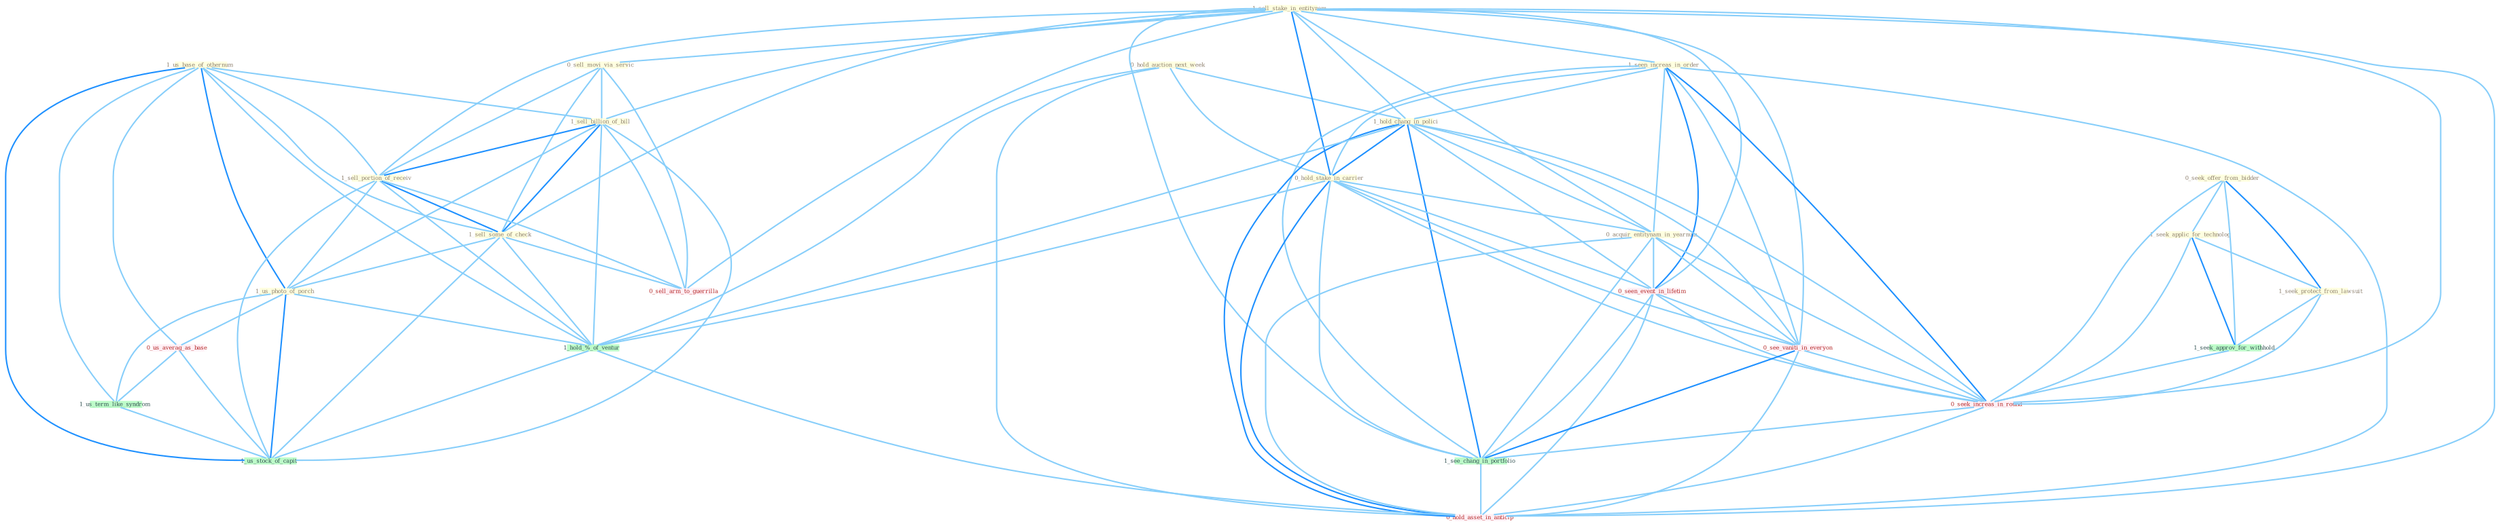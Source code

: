 Graph G{ 
    node
    [shape=polygon,style=filled,width=.5,height=.06,color="#BDFCC9",fixedsize=true,fontsize=4,
    fontcolor="#2f4f4f"];
    {node
    [color="#ffffe0", fontcolor="#8b7d6b"] "1_us_base_of_othernum " "0_hold_auction_next_week " "0_seek_offer_from_bidder " "1_sell_stake_in_entitynam " "1_seen_increas_in_order " "1_hold_chang_in_polici " "0_sell_movi_via_servic " "1_sell_billion_of_bill " "1_seek_applic_for_technolog " "1_sell_portion_of_receiv " "1_sell_some_of_check " "1_seek_protect_from_lawsuit " "1_us_photo_of_porch " "0_hold_stake_in_carrier " "0_acquir_entitynam_in_yearnum "}
{node [color="#fff0f5", fontcolor="#b22222"] "0_seen_event_in_lifetim " "0_us_averag_as_base " "0_see_vaniti_in_everyon " "0_sell_arm_to_guerrilla " "0_seek_increas_in_round " "0_hold_asset_in_anticip "}
edge [color="#B0E2FF"];

	"1_us_base_of_othernum " -- "1_sell_billion_of_bill " [w="1", color="#87cefa" ];
	"1_us_base_of_othernum " -- "1_sell_portion_of_receiv " [w="1", color="#87cefa" ];
	"1_us_base_of_othernum " -- "1_sell_some_of_check " [w="1", color="#87cefa" ];
	"1_us_base_of_othernum " -- "1_us_photo_of_porch " [w="2", color="#1e90ff" , len=0.8];
	"1_us_base_of_othernum " -- "0_us_averag_as_base " [w="1", color="#87cefa" ];
	"1_us_base_of_othernum " -- "1_us_term_like_syndrom " [w="1", color="#87cefa" ];
	"1_us_base_of_othernum " -- "1_hold_%_of_ventur " [w="1", color="#87cefa" ];
	"1_us_base_of_othernum " -- "1_us_stock_of_capit " [w="2", color="#1e90ff" , len=0.8];
	"0_hold_auction_next_week " -- "1_hold_chang_in_polici " [w="1", color="#87cefa" ];
	"0_hold_auction_next_week " -- "0_hold_stake_in_carrier " [w="1", color="#87cefa" ];
	"0_hold_auction_next_week " -- "1_hold_%_of_ventur " [w="1", color="#87cefa" ];
	"0_hold_auction_next_week " -- "0_hold_asset_in_anticip " [w="1", color="#87cefa" ];
	"0_seek_offer_from_bidder " -- "1_seek_applic_for_technolog " [w="1", color="#87cefa" ];
	"0_seek_offer_from_bidder " -- "1_seek_protect_from_lawsuit " [w="2", color="#1e90ff" , len=0.8];
	"0_seek_offer_from_bidder " -- "1_seek_approv_for_withhold " [w="1", color="#87cefa" ];
	"0_seek_offer_from_bidder " -- "0_seek_increas_in_round " [w="1", color="#87cefa" ];
	"1_sell_stake_in_entitynam " -- "1_seen_increas_in_order " [w="1", color="#87cefa" ];
	"1_sell_stake_in_entitynam " -- "1_hold_chang_in_polici " [w="1", color="#87cefa" ];
	"1_sell_stake_in_entitynam " -- "0_sell_movi_via_servic " [w="1", color="#87cefa" ];
	"1_sell_stake_in_entitynam " -- "1_sell_billion_of_bill " [w="1", color="#87cefa" ];
	"1_sell_stake_in_entitynam " -- "1_sell_portion_of_receiv " [w="1", color="#87cefa" ];
	"1_sell_stake_in_entitynam " -- "1_sell_some_of_check " [w="1", color="#87cefa" ];
	"1_sell_stake_in_entitynam " -- "0_hold_stake_in_carrier " [w="2", color="#1e90ff" , len=0.8];
	"1_sell_stake_in_entitynam " -- "0_acquir_entitynam_in_yearnum " [w="1", color="#87cefa" ];
	"1_sell_stake_in_entitynam " -- "0_seen_event_in_lifetim " [w="1", color="#87cefa" ];
	"1_sell_stake_in_entitynam " -- "0_see_vaniti_in_everyon " [w="1", color="#87cefa" ];
	"1_sell_stake_in_entitynam " -- "0_sell_arm_to_guerrilla " [w="1", color="#87cefa" ];
	"1_sell_stake_in_entitynam " -- "0_seek_increas_in_round " [w="1", color="#87cefa" ];
	"1_sell_stake_in_entitynam " -- "1_see_chang_in_portfolio " [w="1", color="#87cefa" ];
	"1_sell_stake_in_entitynam " -- "0_hold_asset_in_anticip " [w="1", color="#87cefa" ];
	"1_seen_increas_in_order " -- "1_hold_chang_in_polici " [w="1", color="#87cefa" ];
	"1_seen_increas_in_order " -- "0_hold_stake_in_carrier " [w="1", color="#87cefa" ];
	"1_seen_increas_in_order " -- "0_acquir_entitynam_in_yearnum " [w="1", color="#87cefa" ];
	"1_seen_increas_in_order " -- "0_seen_event_in_lifetim " [w="2", color="#1e90ff" , len=0.8];
	"1_seen_increas_in_order " -- "0_see_vaniti_in_everyon " [w="1", color="#87cefa" ];
	"1_seen_increas_in_order " -- "0_seek_increas_in_round " [w="2", color="#1e90ff" , len=0.8];
	"1_seen_increas_in_order " -- "1_see_chang_in_portfolio " [w="1", color="#87cefa" ];
	"1_seen_increas_in_order " -- "0_hold_asset_in_anticip " [w="1", color="#87cefa" ];
	"1_hold_chang_in_polici " -- "0_hold_stake_in_carrier " [w="2", color="#1e90ff" , len=0.8];
	"1_hold_chang_in_polici " -- "0_acquir_entitynam_in_yearnum " [w="1", color="#87cefa" ];
	"1_hold_chang_in_polici " -- "0_seen_event_in_lifetim " [w="1", color="#87cefa" ];
	"1_hold_chang_in_polici " -- "1_hold_%_of_ventur " [w="1", color="#87cefa" ];
	"1_hold_chang_in_polici " -- "0_see_vaniti_in_everyon " [w="1", color="#87cefa" ];
	"1_hold_chang_in_polici " -- "0_seek_increas_in_round " [w="1", color="#87cefa" ];
	"1_hold_chang_in_polici " -- "1_see_chang_in_portfolio " [w="2", color="#1e90ff" , len=0.8];
	"1_hold_chang_in_polici " -- "0_hold_asset_in_anticip " [w="2", color="#1e90ff" , len=0.8];
	"0_sell_movi_via_servic " -- "1_sell_billion_of_bill " [w="1", color="#87cefa" ];
	"0_sell_movi_via_servic " -- "1_sell_portion_of_receiv " [w="1", color="#87cefa" ];
	"0_sell_movi_via_servic " -- "1_sell_some_of_check " [w="1", color="#87cefa" ];
	"0_sell_movi_via_servic " -- "0_sell_arm_to_guerrilla " [w="1", color="#87cefa" ];
	"1_sell_billion_of_bill " -- "1_sell_portion_of_receiv " [w="2", color="#1e90ff" , len=0.8];
	"1_sell_billion_of_bill " -- "1_sell_some_of_check " [w="2", color="#1e90ff" , len=0.8];
	"1_sell_billion_of_bill " -- "1_us_photo_of_porch " [w="1", color="#87cefa" ];
	"1_sell_billion_of_bill " -- "1_hold_%_of_ventur " [w="1", color="#87cefa" ];
	"1_sell_billion_of_bill " -- "0_sell_arm_to_guerrilla " [w="1", color="#87cefa" ];
	"1_sell_billion_of_bill " -- "1_us_stock_of_capit " [w="1", color="#87cefa" ];
	"1_seek_applic_for_technolog " -- "1_seek_protect_from_lawsuit " [w="1", color="#87cefa" ];
	"1_seek_applic_for_technolog " -- "1_seek_approv_for_withhold " [w="2", color="#1e90ff" , len=0.8];
	"1_seek_applic_for_technolog " -- "0_seek_increas_in_round " [w="1", color="#87cefa" ];
	"1_sell_portion_of_receiv " -- "1_sell_some_of_check " [w="2", color="#1e90ff" , len=0.8];
	"1_sell_portion_of_receiv " -- "1_us_photo_of_porch " [w="1", color="#87cefa" ];
	"1_sell_portion_of_receiv " -- "1_hold_%_of_ventur " [w="1", color="#87cefa" ];
	"1_sell_portion_of_receiv " -- "0_sell_arm_to_guerrilla " [w="1", color="#87cefa" ];
	"1_sell_portion_of_receiv " -- "1_us_stock_of_capit " [w="1", color="#87cefa" ];
	"1_sell_some_of_check " -- "1_us_photo_of_porch " [w="1", color="#87cefa" ];
	"1_sell_some_of_check " -- "1_hold_%_of_ventur " [w="1", color="#87cefa" ];
	"1_sell_some_of_check " -- "0_sell_arm_to_guerrilla " [w="1", color="#87cefa" ];
	"1_sell_some_of_check " -- "1_us_stock_of_capit " [w="1", color="#87cefa" ];
	"1_seek_protect_from_lawsuit " -- "1_seek_approv_for_withhold " [w="1", color="#87cefa" ];
	"1_seek_protect_from_lawsuit " -- "0_seek_increas_in_round " [w="1", color="#87cefa" ];
	"1_us_photo_of_porch " -- "0_us_averag_as_base " [w="1", color="#87cefa" ];
	"1_us_photo_of_porch " -- "1_us_term_like_syndrom " [w="1", color="#87cefa" ];
	"1_us_photo_of_porch " -- "1_hold_%_of_ventur " [w="1", color="#87cefa" ];
	"1_us_photo_of_porch " -- "1_us_stock_of_capit " [w="2", color="#1e90ff" , len=0.8];
	"0_hold_stake_in_carrier " -- "0_acquir_entitynam_in_yearnum " [w="1", color="#87cefa" ];
	"0_hold_stake_in_carrier " -- "0_seen_event_in_lifetim " [w="1", color="#87cefa" ];
	"0_hold_stake_in_carrier " -- "1_hold_%_of_ventur " [w="1", color="#87cefa" ];
	"0_hold_stake_in_carrier " -- "0_see_vaniti_in_everyon " [w="1", color="#87cefa" ];
	"0_hold_stake_in_carrier " -- "0_seek_increas_in_round " [w="1", color="#87cefa" ];
	"0_hold_stake_in_carrier " -- "1_see_chang_in_portfolio " [w="1", color="#87cefa" ];
	"0_hold_stake_in_carrier " -- "0_hold_asset_in_anticip " [w="2", color="#1e90ff" , len=0.8];
	"0_acquir_entitynam_in_yearnum " -- "0_seen_event_in_lifetim " [w="1", color="#87cefa" ];
	"0_acquir_entitynam_in_yearnum " -- "0_see_vaniti_in_everyon " [w="1", color="#87cefa" ];
	"0_acquir_entitynam_in_yearnum " -- "0_seek_increas_in_round " [w="1", color="#87cefa" ];
	"0_acquir_entitynam_in_yearnum " -- "1_see_chang_in_portfolio " [w="1", color="#87cefa" ];
	"0_acquir_entitynam_in_yearnum " -- "0_hold_asset_in_anticip " [w="1", color="#87cefa" ];
	"0_seen_event_in_lifetim " -- "0_see_vaniti_in_everyon " [w="1", color="#87cefa" ];
	"0_seen_event_in_lifetim " -- "0_seek_increas_in_round " [w="1", color="#87cefa" ];
	"0_seen_event_in_lifetim " -- "1_see_chang_in_portfolio " [w="1", color="#87cefa" ];
	"0_seen_event_in_lifetim " -- "0_hold_asset_in_anticip " [w="1", color="#87cefa" ];
	"0_us_averag_as_base " -- "1_us_term_like_syndrom " [w="1", color="#87cefa" ];
	"0_us_averag_as_base " -- "1_us_stock_of_capit " [w="1", color="#87cefa" ];
	"1_us_term_like_syndrom " -- "1_us_stock_of_capit " [w="1", color="#87cefa" ];
	"1_seek_approv_for_withhold " -- "0_seek_increas_in_round " [w="1", color="#87cefa" ];
	"1_hold_%_of_ventur " -- "1_us_stock_of_capit " [w="1", color="#87cefa" ];
	"1_hold_%_of_ventur " -- "0_hold_asset_in_anticip " [w="1", color="#87cefa" ];
	"0_see_vaniti_in_everyon " -- "0_seek_increas_in_round " [w="1", color="#87cefa" ];
	"0_see_vaniti_in_everyon " -- "1_see_chang_in_portfolio " [w="2", color="#1e90ff" , len=0.8];
	"0_see_vaniti_in_everyon " -- "0_hold_asset_in_anticip " [w="1", color="#87cefa" ];
	"0_seek_increas_in_round " -- "1_see_chang_in_portfolio " [w="1", color="#87cefa" ];
	"0_seek_increas_in_round " -- "0_hold_asset_in_anticip " [w="1", color="#87cefa" ];
	"1_see_chang_in_portfolio " -- "0_hold_asset_in_anticip " [w="1", color="#87cefa" ];
}
